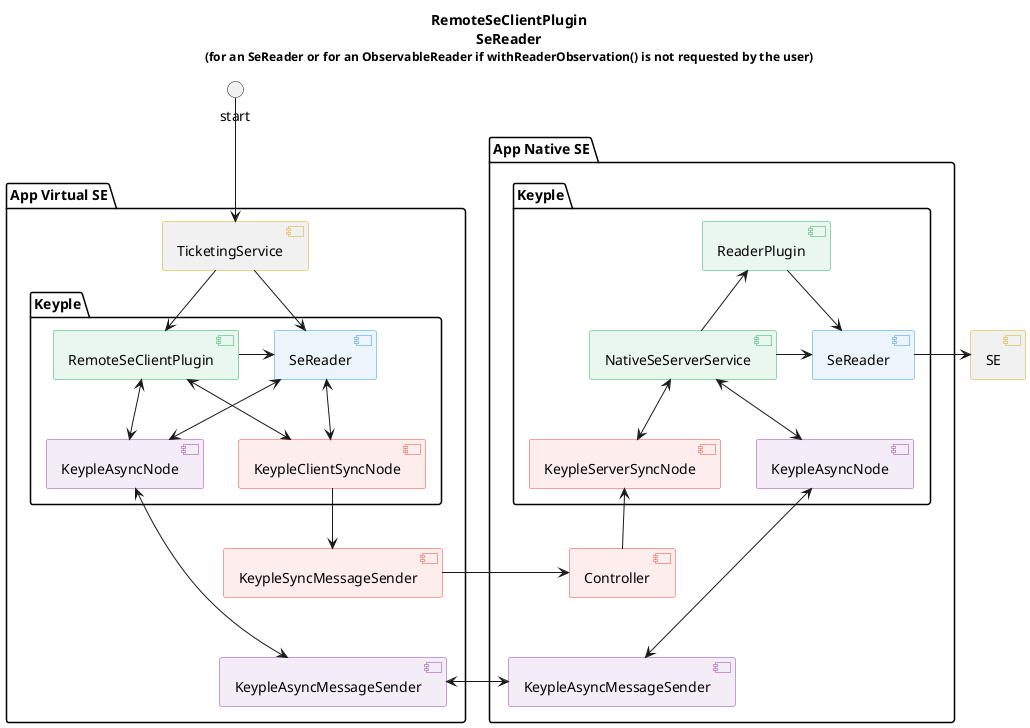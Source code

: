 @startuml
title
    RemoteSeClientPlugin
    SeReader
    <font size=12>(for an SeReader or for an ObservableReader if withReaderObservation() is not requested by the user)
end title

' == THEME ==

'Couleurs issues de : https://htmlcolorcodes.com/fr/tableau-de-couleur/tableau-de-couleur-design-plat/
skinparam Shadowing false
skinparam component {
    BorderColor #D4AC0D
    ' Red
    BackgroundColor<<red>> #FDEDEC
    BorderColor<<red>> #E74C3C
    ' Purple
    BackgroundColor<<purple>> #F4ECF7
    BorderColor<<purple>> #8E44AD
    ' blue
    BackgroundColor<<blue>> #EBF5FB
    BorderColor<<blue>> #3498DB
    ' Green
    BackgroundColor<<green>> #E9F7EF
    BorderColor<<green>> #27AE60
    ' Grey
    BackgroundColor<<grey>> #EAECEE
    BorderColor<<grey>> #2C3E50
}
hide <<red>> stereotype
hide <<purple>> stereotype
hide <<blue>> stereotype
hide <<green>> stereotype
hide <<grey>> stereotype

' == CONTENT ==

package "App Virtual SE" {
    [TicketingService] as master
    package "Keyple" as virtualKeyple {
        [SeReader] as virtualReader <<blue>>
        [RemoteSeClientPlugin] <<green>>
        [KeypleClientSyncNode] <<red>>
        [KeypleAsyncNode] as virtualAsyncNode <<purple>>
    }
    [KeypleSyncMessageSender] <<red>>
    [KeypleAsyncMessageSender] as virtualAsyncSender <<purple>>
}
[SE]
package "App Native SE" {
    package "Keyple" as nativeKeyple {
        [SeReader] as nativeReader <<blue>>
        [ReaderPlugin] <<green>>
        [NativeSeServerService] <<green>>
        [KeypleServerSyncNode] <<red>>
        [KeypleAsyncNode] as nativeAsyncNode <<purple>>
    }
    [Controller] <<red>>
    [KeypleAsyncMessageSender] as nativeAsyncSender <<purple>>
}

'utilisation
master <-up- start
master --> virtualReader
master --> [RemoteSeClientPlugin]
[RemoteSeClientPlugin] -> virtualReader
[RemoteSeClientPlugin] <--> [KeypleClientSyncNode]
[RemoteSeClientPlugin] <--> virtualAsyncNode
virtualReader <--> [KeypleClientSyncNode]
virtualReader <--> virtualAsyncNode
[KeypleClientSyncNode] --> [KeypleSyncMessageSender]
virtualAsyncNode <--> virtualAsyncSender

[ReaderPlugin] --> nativeReader
nativeReader -right-> [SE]
[NativeSeServerService] -up-> [ReaderPlugin]
[NativeSeServerService] -right-> nativeReader
[NativeSeServerService] <--> [KeypleServerSyncNode]
[NativeSeServerService] <--> nativeAsyncNode
[Controller] -up-> [KeypleServerSyncNode]
nativeAsyncSender <-up-> nativeAsyncNode

[KeypleSyncMessageSender] -> [Controller]
virtualAsyncSender <-> nativeAsyncSender

' == LAYOUT ==
[KeypleSyncMessageSender] -[hidden]- virtualAsyncSender
[Controller] -[hidden]- nativeAsyncSender
virtualAsyncNode -[hidden]right- [KeypleClientSyncNode]
[KeypleServerSyncNode] -[hidden]right- nativeAsyncNode

@enduml